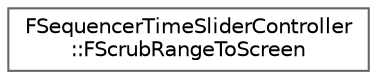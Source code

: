 digraph "Graphical Class Hierarchy"
{
 // INTERACTIVE_SVG=YES
 // LATEX_PDF_SIZE
  bgcolor="transparent";
  edge [fontname=Helvetica,fontsize=10,labelfontname=Helvetica,labelfontsize=10];
  node [fontname=Helvetica,fontsize=10,shape=box,height=0.2,width=0.4];
  rankdir="LR";
  Node0 [id="Node000000",label="FSequencerTimeSliderController\l::FScrubRangeToScreen",height=0.2,width=0.4,color="grey40", fillcolor="white", style="filled",URL="$d6/d02/structFSequencerTimeSliderController_1_1FScrubRangeToScreen.html",tooltip="Utility struct for converting between scrub range space and local/absolute screen space."];
}
